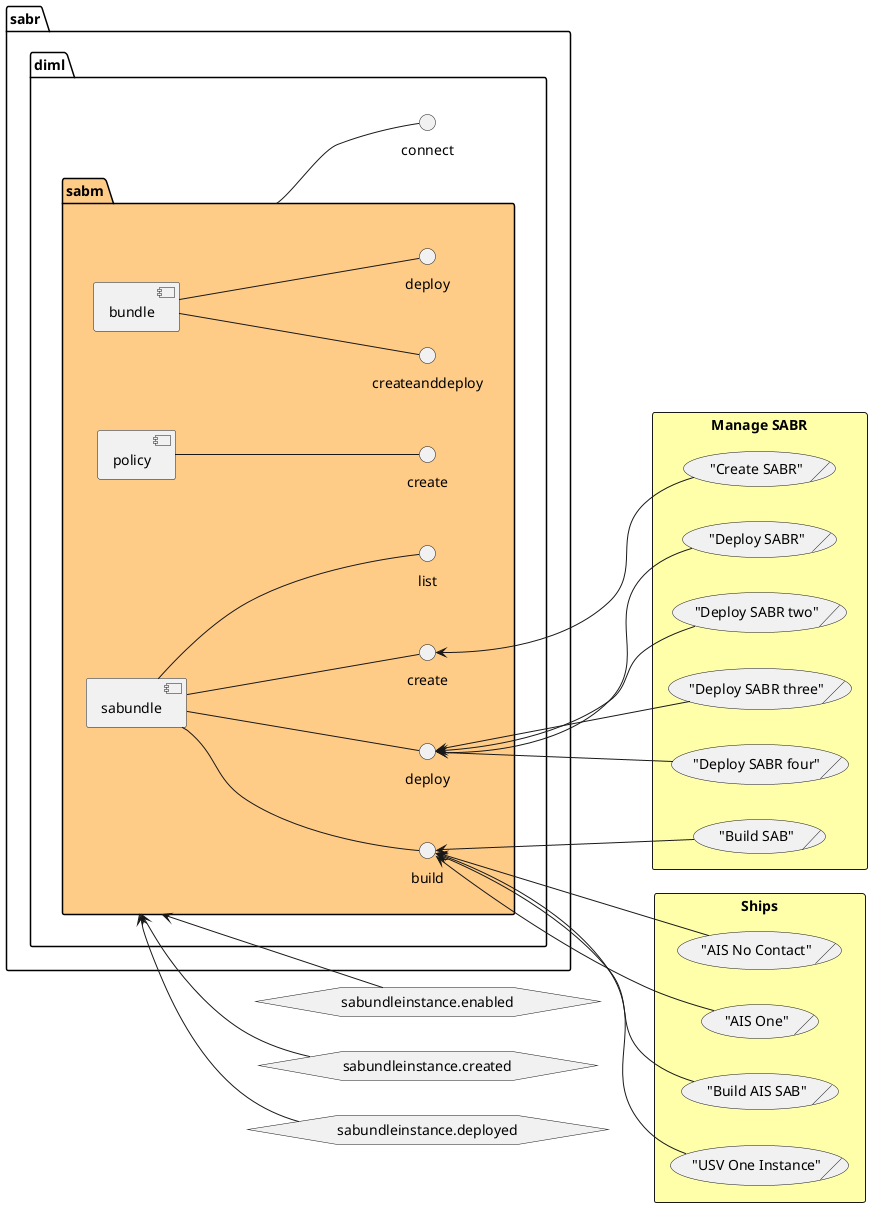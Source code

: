 @startuml
left to right direction


    package "sabr" as sabr {
package "diml" as sabrdiml {
 component "sabm" as sabrdimlsabm
 interface "connect" as sabrdimlsabmconnect
sabrdimlsabm -- sabrdimlsabmconnect
}
}

    
    package "sabr" as sabr {
package "diml" as sabrdiml {
package "sabm" as sabrdimlsabm #ffcc88 {
 component "bundle" as sabrdimlsabmbundle
 interface "createanddeploy" as sabrdimlsabmbundlecreateanddeploy
sabrdimlsabmbundle -- sabrdimlsabmbundlecreateanddeploy
}
}
}

    
    package "sabr" as sabr {
package "diml" as sabrdiml {
package "sabm" as sabrdimlsabm #ffcc88 {
 component "bundle" as sabrdimlsabmbundle
 interface "deploy" as sabrdimlsabmbundledeploy
sabrdimlsabmbundle -- sabrdimlsabmbundledeploy
}
}
}

    
    package "sabr" as sabr {
package "diml" as sabrdiml {
package "sabm" as sabrdimlsabm #ffcc88 {
 component "policy" as sabrdimlsabmpolicy
 interface "create" as sabrdimlsabmpolicycreate
sabrdimlsabmpolicy -- sabrdimlsabmpolicycreate
}
}
}

    
    package "sabr" as sabr {
package "diml" as sabrdiml {
package "sabm" as sabrdimlsabm #ffcc88 {
 component "sabundle" as sabrdimlsabmsabundle
 interface "build" as sabrdimlsabmsabundlebuild
sabrdimlsabmsabundle -- sabrdimlsabmsabundlebuild
}
}
}

    
    package "sabr" as sabr {
package "diml" as sabrdiml {
package "sabm" as sabrdimlsabm #ffcc88 {
 component "sabundle" as sabrdimlsabmsabundle
 interface "create" as sabrdimlsabmsabundlecreate
sabrdimlsabmsabundle -- sabrdimlsabmsabundlecreate
}
}
}

    
    package "sabr" as sabr {
package "diml" as sabrdiml {
package "sabm" as sabrdimlsabm #ffcc88 {
 component "sabundle" as sabrdimlsabmsabundle
 interface "deploy" as sabrdimlsabmsabundledeploy
sabrdimlsabmsabundle -- sabrdimlsabmsabundledeploy
}
}
}

    
    package "sabr" as sabr {
package "diml" as sabrdiml {
package "sabm" as sabrdimlsabm #ffcc88 {
 component "sabundle" as sabrdimlsabmsabundle
 interface "list" as sabrdimlsabmsabundlelist
sabrdimlsabmsabundle -- sabrdimlsabmsabundlelist
}
}
}

    
hexagon "sabundleinstance.created" as sabundleinstancecreated
            sabrdimlsabm <-- sabundleinstancecreated
        
hexagon "sabundleinstance.deployed" as sabundleinstancedeployed
            sabrdimlsabm <-- sabundleinstancedeployed
        
hexagon "sabundleinstance.enabled" as sabundleinstanceenabled
            sabrdimlsabm <-- sabundleinstanceenabled
        









        rectangle "Manage SABR" as ManageSABR #ffffaa {
            ("Build SAB")/ as ApplicationDeveloperManageSABRBuildSAB
        }
    
    sabrdimlsabmsabundlebuild <-- ApplicationDeveloperManageSABRBuildSAB
    
        rectangle "Manage SABR" as ManageSABR #ffffaa {
            ("Create SABR")/ as ApplicationDeveloperManageSABRCreateSABR
        }
    
    sabrdimlsabmsabundlecreate <-- ApplicationDeveloperManageSABRCreateSABR
    
        rectangle "Manage SABR" as ManageSABR #ffffaa {
            ("Deploy SABR")/ as DevOpsEngineerManageSABRDeploySABR
        }
    
    sabrdimlsabmsabundledeploy <-- DevOpsEngineerManageSABRDeploySABR
    
        rectangle "Manage SABR" as ManageSABR #ffffaa {
            ("Deploy SABR two")/ as DevOpsEngineerManageSABRDeploySABR2
        }
    
    sabrdimlsabmsabundledeploy <-- DevOpsEngineerManageSABRDeploySABR2
    
        rectangle "Manage SABR" as ManageSABR #ffffaa {
            ("Deploy SABR three")/ as DevOpsEngineerManageSABRDeploySABR3
        }
    
    sabrdimlsabmsabundledeploy <-- DevOpsEngineerManageSABRDeploySABR3
    
        rectangle "Manage SABR" as ManageSABR #ffffaa {
            ("Deploy SABR four")/ as DevOpsEngineerManageSABRDeploySABR4
        }
    
    sabrdimlsabmsabundledeploy <-- DevOpsEngineerManageSABRDeploySABR4
    







        rectangle "Ships" as Ships #ffffaa {
            ("AIS No Contact")/ as ApplicationDeveloperShipsAISNoContact
        }
    
    sabrdimlsabmsabundlebuild <-- ApplicationDeveloperShipsAISNoContact
    
        rectangle "Ships" as Ships #ffffaa {
            ("AIS One")/ as ApplicationDeveloperShipsAISOne
        }
    
    sabrdimlsabmsabundlebuild <-- ApplicationDeveloperShipsAISOne
    
        rectangle "Ships" as Ships #ffffaa {
            ("Build AIS SAB")/ as ApplicationDeveloperShipsAISSABR
        }
    
    sabrdimlsabmsabundlebuild <-- ApplicationDeveloperShipsAISSABR
    
        rectangle "Ships" as Ships #ffffaa {
            ("USV One Instance")/ as ApplicationDeveloperShipsUSVOne
        }
    
    sabrdimlsabmsabundlebuild <-- ApplicationDeveloperShipsUSVOne
    
@enduml
